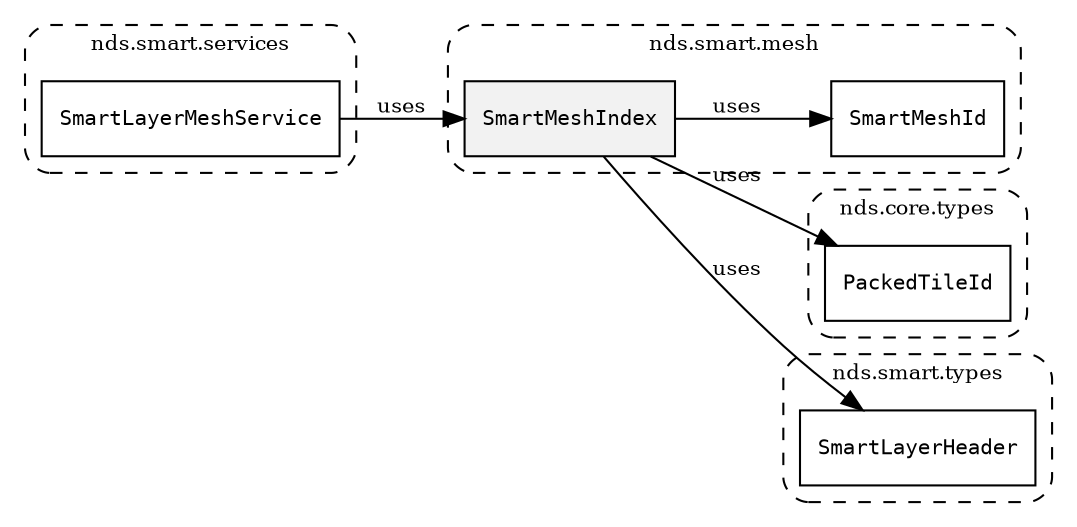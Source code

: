 /**
 * This dot file creates symbol collaboration diagram for SmartMeshIndex.
 */
digraph ZSERIO
{
    node [shape=box, fontsize=10];
    rankdir="LR";
    fontsize=10;
    tooltip="SmartMeshIndex collaboration diagram";

    subgraph "cluster_nds.smart.mesh"
    {
        style="dashed, rounded";
        label="nds.smart.mesh";
        tooltip="Package nds.smart.mesh";
        href="../../../content/packages/nds.smart.mesh.html#Package-nds-smart-mesh";
        target="_parent";

        "SmartMeshIndex" [style="filled", fillcolor="#0000000D", target="_parent", label=<<font face="monospace"><table align="center" border="0" cellspacing="0" cellpadding="0"><tr><td href="../../../content/packages/nds.smart.mesh.html#Structure-SmartMeshIndex" title="Structure defined in nds.smart.mesh">SmartMeshIndex</td></tr></table></font>>];
        "SmartMeshId" [target="_parent", label=<<font face="monospace"><table align="center" border="0" cellspacing="0" cellpadding="0"><tr><td href="../../../content/packages/nds.smart.mesh.html#Subtype-SmartMeshId" title="Subtype defined in nds.smart.mesh">SmartMeshId</td></tr></table></font>>];
    }

    subgraph "cluster_nds.core.types"
    {
        style="dashed, rounded";
        label="nds.core.types";
        tooltip="Package nds.core.types";
        href="../../../content/packages/nds.core.types.html#Package-nds-core-types";
        target="_parent";

        "PackedTileId" [target="_parent", label=<<font face="monospace"><table align="center" border="0" cellspacing="0" cellpadding="0"><tr><td href="../../../content/packages/nds.core.types.html#Subtype-PackedTileId" title="Subtype defined in nds.core.types">PackedTileId</td></tr></table></font>>];
    }

    subgraph "cluster_nds.smart.types"
    {
        style="dashed, rounded";
        label="nds.smart.types";
        tooltip="Package nds.smart.types";
        href="../../../content/packages/nds.smart.types.html#Package-nds-smart-types";
        target="_parent";

        "SmartLayerHeader" [target="_parent", label=<<font face="monospace"><table align="center" border="0" cellspacing="0" cellpadding="0"><tr><td href="../../../content/packages/nds.smart.types.html#Structure-SmartLayerHeader" title="Structure defined in nds.smart.types">SmartLayerHeader</td></tr></table></font>>];
    }

    subgraph "cluster_nds.smart.services"
    {
        style="dashed, rounded";
        label="nds.smart.services";
        tooltip="Package nds.smart.services";
        href="../../../content/packages/nds.smart.services.html#Package-nds-smart-services";
        target="_parent";

        "SmartLayerMeshService" [target="_parent", label=<<font face="monospace"><table align="center" border="0" cellspacing="0" cellpadding="0"><tr><td href="../../../content/packages/nds.smart.services.html#Service-SmartLayerMeshService" title="Service defined in nds.smart.services">SmartLayerMeshService</td></tr></table></font>>];
    }

    "SmartMeshIndex" -> "PackedTileId" [label="uses", fontsize=10];
    "SmartMeshIndex" -> "SmartMeshId" [label="uses", fontsize=10];
    "SmartMeshIndex" -> "SmartLayerHeader" [label="uses", fontsize=10];
    "SmartLayerMeshService" -> "SmartMeshIndex" [label="uses", fontsize=10];
}

